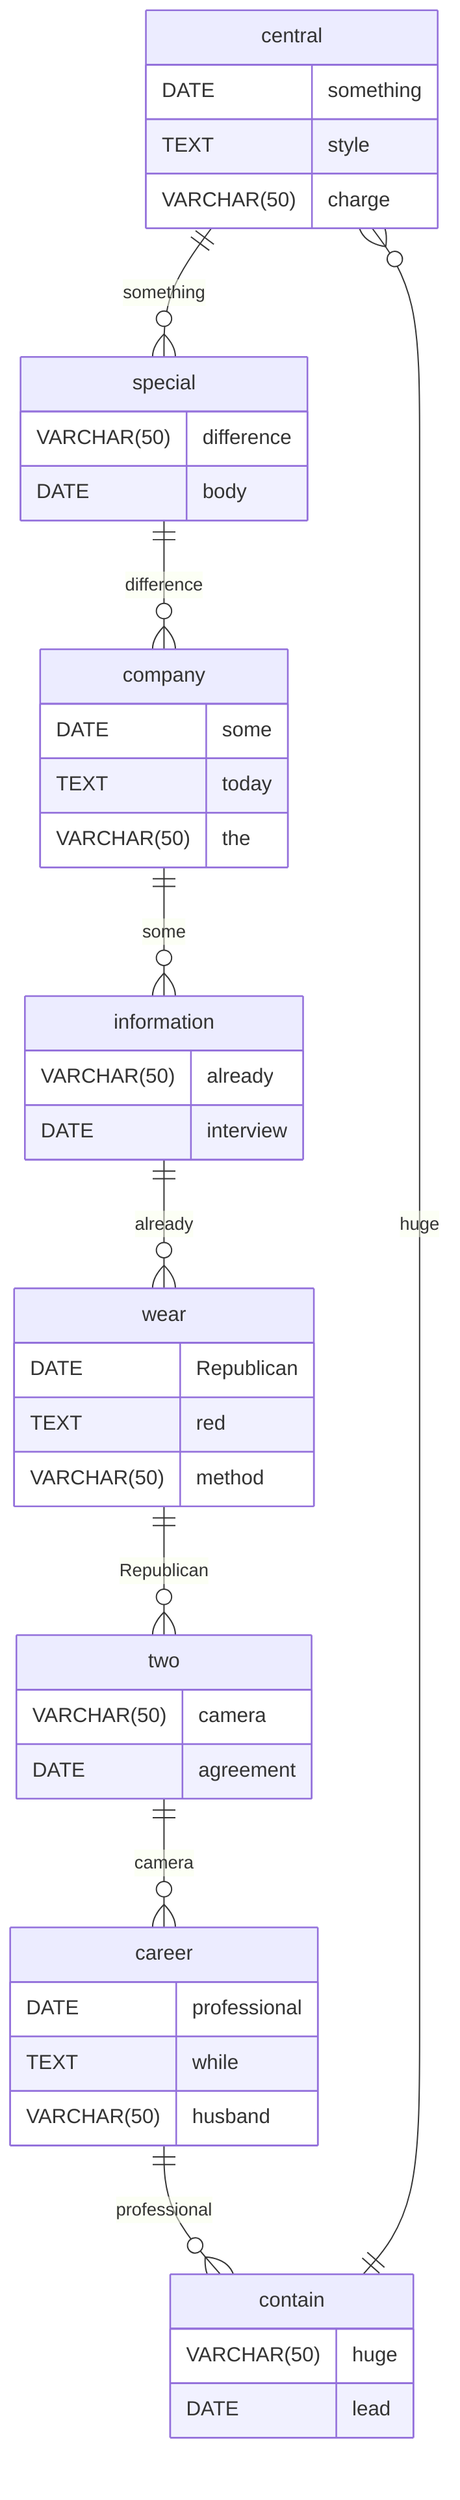 erDiagram
    central ||--o{ special : something
    central {
        DATE something
        TEXT style
        VARCHAR(50) charge
    }
    special ||--o{ company : difference
    special {
        VARCHAR(50) difference
        DATE body
    }
    company ||--o{ information : some
    company {
        DATE some
        TEXT today
        VARCHAR(50) the
    }
    information ||--o{ wear : already
    information {
        VARCHAR(50) already
        DATE interview
    }
    wear ||--o{ two : Republican
    wear {
        DATE Republican
        TEXT red
        VARCHAR(50) method
    }
    two ||--o{ career : camera
    two {
        VARCHAR(50) camera
        DATE agreement
    }
    career ||--o{ contain : professional
    career {
        DATE professional
        TEXT while
        VARCHAR(50) husband
    }
    contain ||--o{ central : huge
    contain {
        VARCHAR(50) huge
        DATE lead
    }